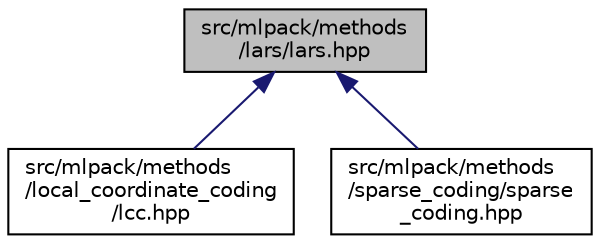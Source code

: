 digraph "src/mlpack/methods/lars/lars.hpp"
{
  edge [fontname="Helvetica",fontsize="10",labelfontname="Helvetica",labelfontsize="10"];
  node [fontname="Helvetica",fontsize="10",shape=record];
  Node1 [label="src/mlpack/methods\l/lars/lars.hpp",height=0.2,width=0.4,color="black", fillcolor="grey75", style="filled" fontcolor="black"];
  Node1 -> Node2 [dir="back",color="midnightblue",fontsize="10",style="solid",fontname="Helvetica"];
  Node2 [label="src/mlpack/methods\l/local_coordinate_coding\l/lcc.hpp",height=0.2,width=0.4,color="black", fillcolor="white", style="filled",URL="$lcc_8hpp.html"];
  Node1 -> Node3 [dir="back",color="midnightblue",fontsize="10",style="solid",fontname="Helvetica"];
  Node3 [label="src/mlpack/methods\l/sparse_coding/sparse\l_coding.hpp",height=0.2,width=0.4,color="black", fillcolor="white", style="filled",URL="$sparse__coding_8hpp.html"];
}
